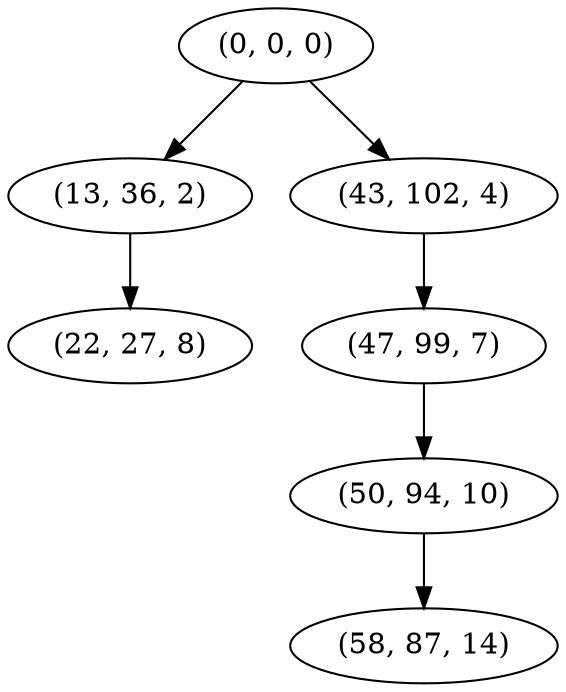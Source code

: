digraph tree {
    "(0, 0, 0)";
    "(13, 36, 2)";
    "(22, 27, 8)";
    "(43, 102, 4)";
    "(47, 99, 7)";
    "(50, 94, 10)";
    "(58, 87, 14)";
    "(0, 0, 0)" -> "(13, 36, 2)";
    "(0, 0, 0)" -> "(43, 102, 4)";
    "(13, 36, 2)" -> "(22, 27, 8)";
    "(43, 102, 4)" -> "(47, 99, 7)";
    "(47, 99, 7)" -> "(50, 94, 10)";
    "(50, 94, 10)" -> "(58, 87, 14)";
}
